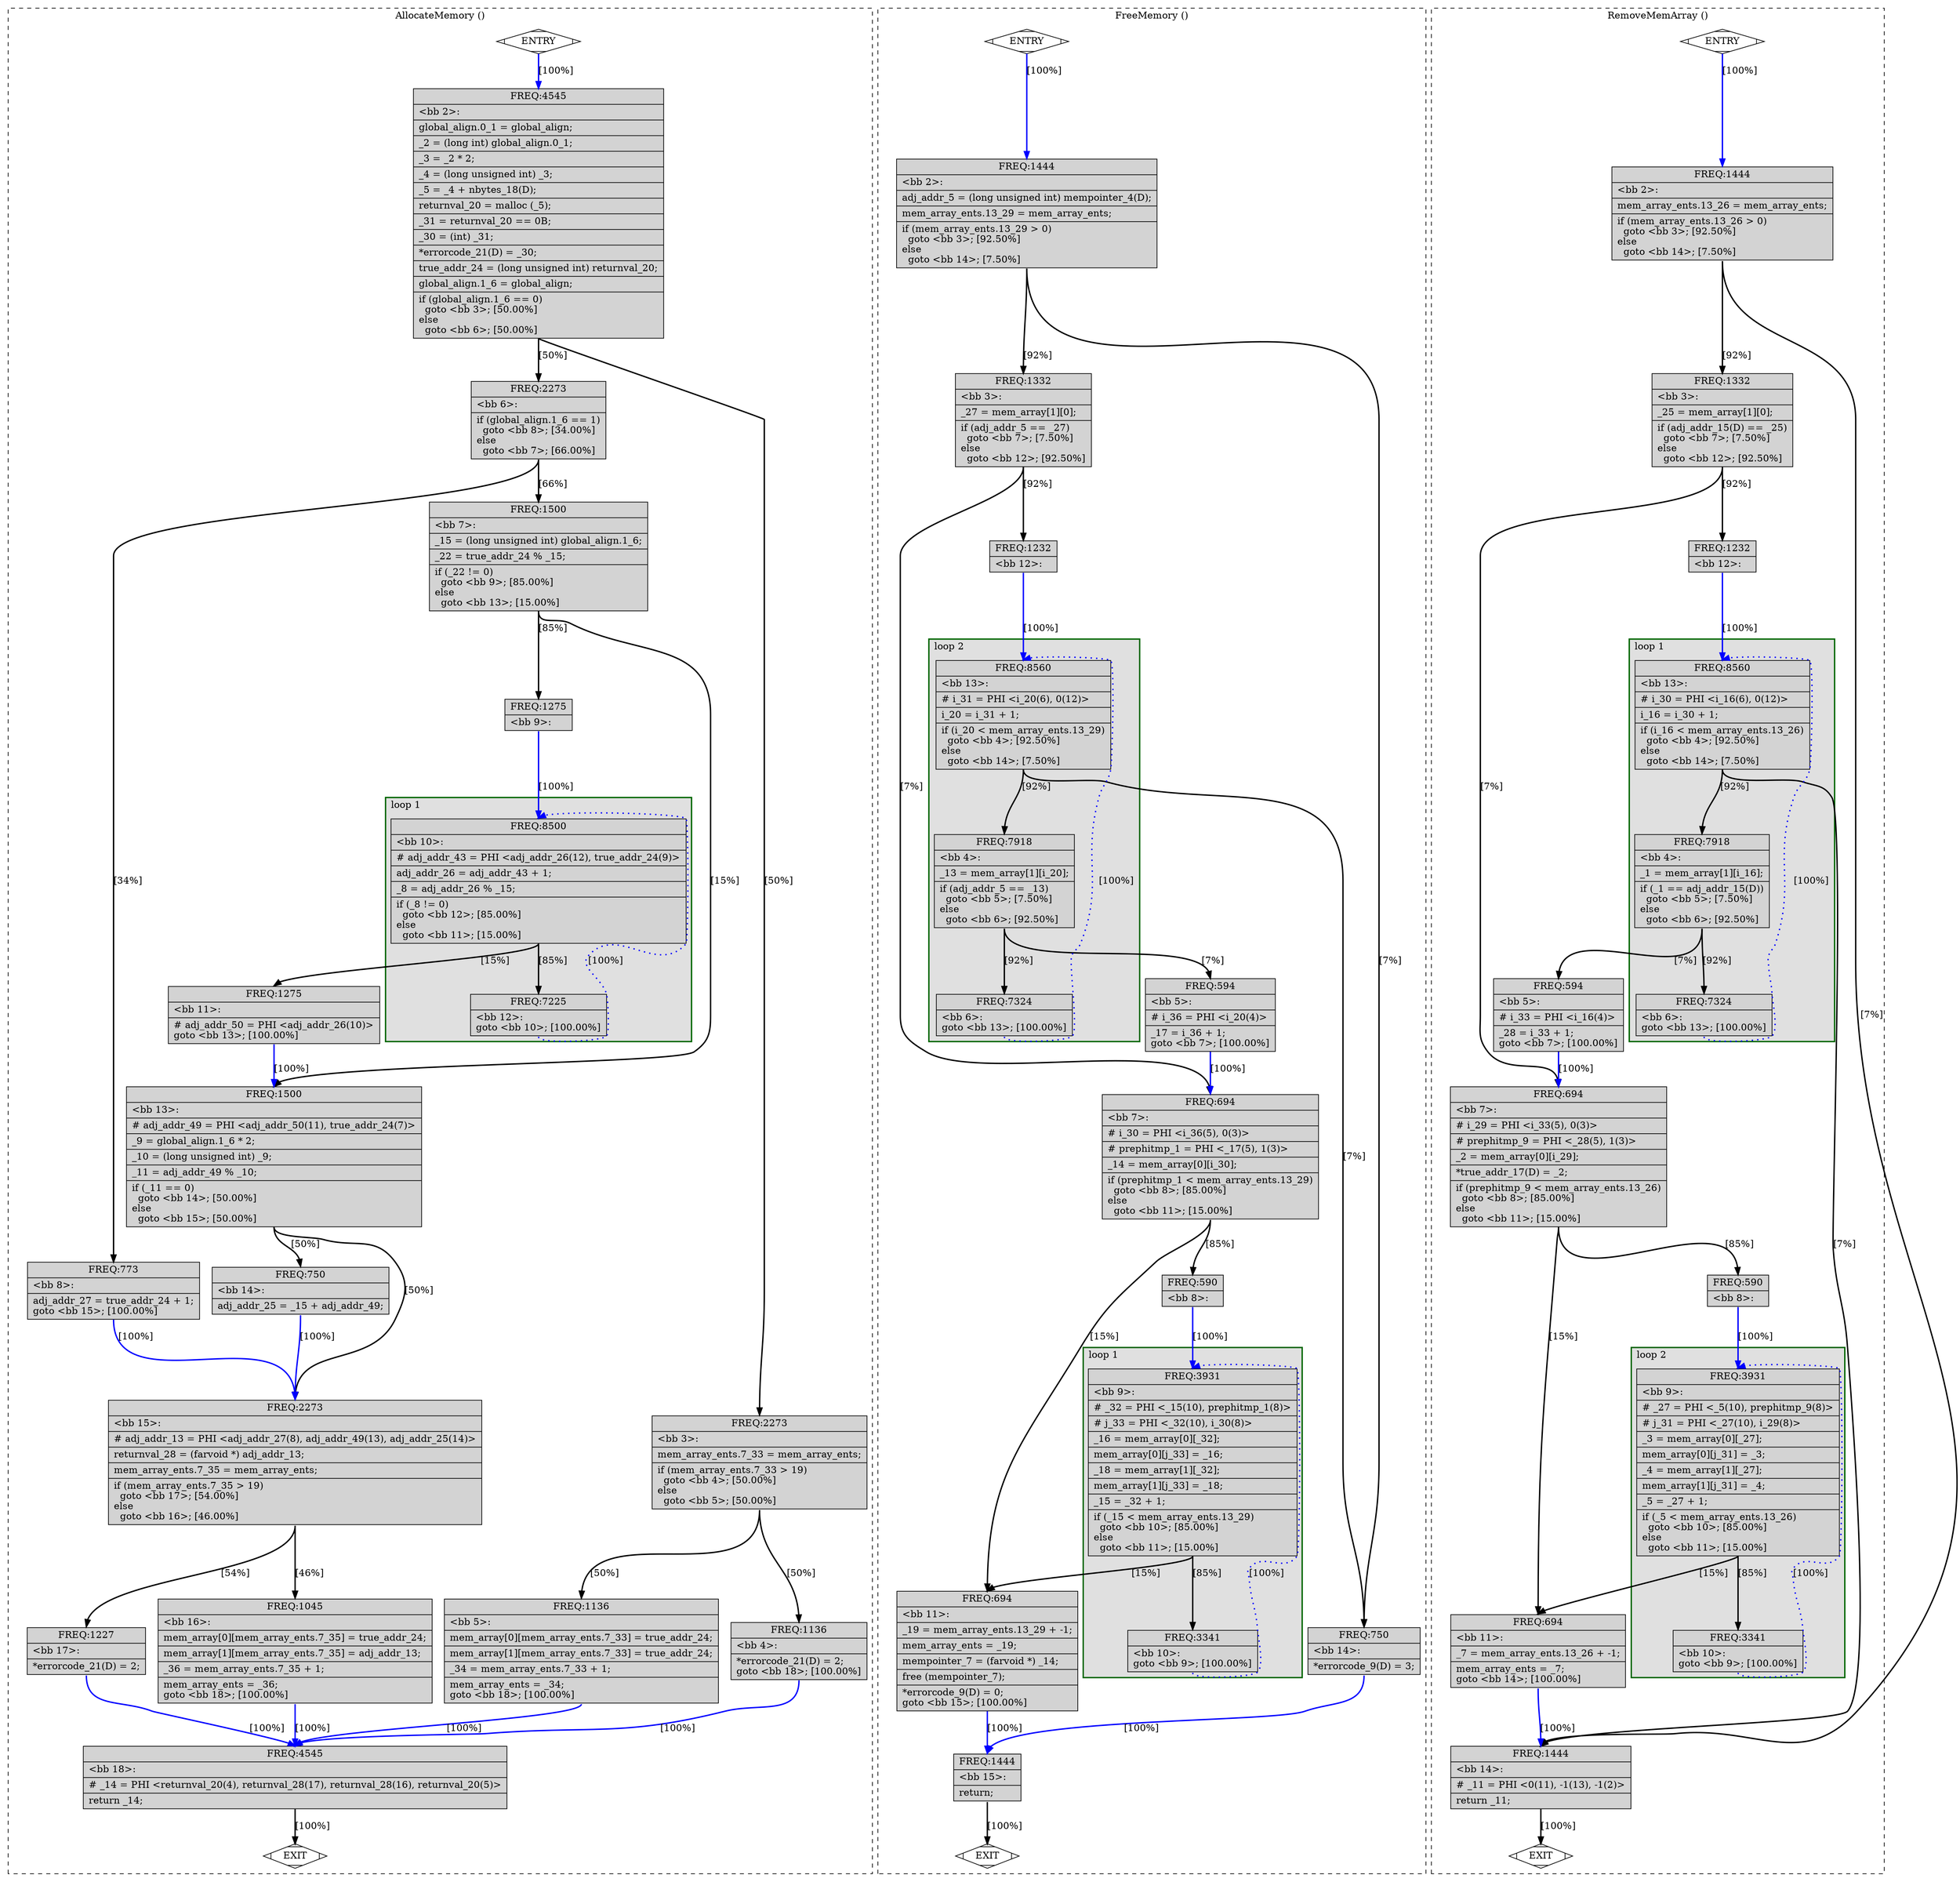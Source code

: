 digraph "sysspec.c.145t.cddce2" {
overlap=false;
subgraph "cluster_AllocateMemory" {
	style="dashed";
	color="black";
	label="AllocateMemory ()";
	subgraph cluster_52_1 {
	style="filled";
	color="darkgreen";
	fillcolor="grey88";
	label="loop 1";
	labeljust=l;
	penwidth=2;
	fn_52_basic_block_10 [shape=record,style=filled,fillcolor=lightgrey,label="{ FREQ:8500 |\<bb\ 10\>:\l\
|#\ adj_addr_43\ =\ PHI\ \<adj_addr_26(12),\ true_addr_24(9)\>\l\
|adj_addr_26\ =\ adj_addr_43\ +\ 1;\l\
|_8\ =\ adj_addr_26\ %\ _15;\l\
|if\ (_8\ !=\ 0)\l\
\ \ goto\ \<bb\ 12\>;\ [85.00%]\l\
else\l\
\ \ goto\ \<bb\ 11\>;\ [15.00%]\l\
}"];

	fn_52_basic_block_12 [shape=record,style=filled,fillcolor=lightgrey,label="{ FREQ:7225 |\<bb\ 12\>:\l\
goto\ \<bb\ 10\>;\ [100.00%]\l\
}"];

	}
	fn_52_basic_block_0 [shape=Mdiamond,style=filled,fillcolor=white,label="ENTRY"];

	fn_52_basic_block_1 [shape=Mdiamond,style=filled,fillcolor=white,label="EXIT"];

	fn_52_basic_block_2 [shape=record,style=filled,fillcolor=lightgrey,label="{ FREQ:4545 |\<bb\ 2\>:\l\
|global_align.0_1\ =\ global_align;\l\
|_2\ =\ (long\ int)\ global_align.0_1;\l\
|_3\ =\ _2\ *\ 2;\l\
|_4\ =\ (long\ unsigned\ int)\ _3;\l\
|_5\ =\ _4\ +\ nbytes_18(D);\l\
|returnval_20\ =\ malloc\ (_5);\l\
|_31\ =\ returnval_20\ ==\ 0B;\l\
|_30\ =\ (int)\ _31;\l\
|*errorcode_21(D)\ =\ _30;\l\
|true_addr_24\ =\ (long\ unsigned\ int)\ returnval_20;\l\
|global_align.1_6\ =\ global_align;\l\
|if\ (global_align.1_6\ ==\ 0)\l\
\ \ goto\ \<bb\ 3\>;\ [50.00%]\l\
else\l\
\ \ goto\ \<bb\ 6\>;\ [50.00%]\l\
}"];

	fn_52_basic_block_3 [shape=record,style=filled,fillcolor=lightgrey,label="{ FREQ:2273 |\<bb\ 3\>:\l\
|mem_array_ents.7_33\ =\ mem_array_ents;\l\
|if\ (mem_array_ents.7_33\ \>\ 19)\l\
\ \ goto\ \<bb\ 4\>;\ [50.00%]\l\
else\l\
\ \ goto\ \<bb\ 5\>;\ [50.00%]\l\
}"];

	fn_52_basic_block_4 [shape=record,style=filled,fillcolor=lightgrey,label="{ FREQ:1136 |\<bb\ 4\>:\l\
|*errorcode_21(D)\ =\ 2;\l\
goto\ \<bb\ 18\>;\ [100.00%]\l\
}"];

	fn_52_basic_block_5 [shape=record,style=filled,fillcolor=lightgrey,label="{ FREQ:1136 |\<bb\ 5\>:\l\
|mem_array[0][mem_array_ents.7_33]\ =\ true_addr_24;\l\
|mem_array[1][mem_array_ents.7_33]\ =\ true_addr_24;\l\
|_34\ =\ mem_array_ents.7_33\ +\ 1;\l\
|mem_array_ents\ =\ _34;\l\
goto\ \<bb\ 18\>;\ [100.00%]\l\
}"];

	fn_52_basic_block_6 [shape=record,style=filled,fillcolor=lightgrey,label="{ FREQ:2273 |\<bb\ 6\>:\l\
|if\ (global_align.1_6\ ==\ 1)\l\
\ \ goto\ \<bb\ 8\>;\ [34.00%]\l\
else\l\
\ \ goto\ \<bb\ 7\>;\ [66.00%]\l\
}"];

	fn_52_basic_block_7 [shape=record,style=filled,fillcolor=lightgrey,label="{ FREQ:1500 |\<bb\ 7\>:\l\
|_15\ =\ (long\ unsigned\ int)\ global_align.1_6;\l\
|_22\ =\ true_addr_24\ %\ _15;\l\
|if\ (_22\ !=\ 0)\l\
\ \ goto\ \<bb\ 9\>;\ [85.00%]\l\
else\l\
\ \ goto\ \<bb\ 13\>;\ [15.00%]\l\
}"];

	fn_52_basic_block_8 [shape=record,style=filled,fillcolor=lightgrey,label="{ FREQ:773 |\<bb\ 8\>:\l\
|adj_addr_27\ =\ true_addr_24\ +\ 1;\l\
goto\ \<bb\ 15\>;\ [100.00%]\l\
}"];

	fn_52_basic_block_9 [shape=record,style=filled,fillcolor=lightgrey,label="{ FREQ:1275 |\<bb\ 9\>:\l\
}"];

	fn_52_basic_block_11 [shape=record,style=filled,fillcolor=lightgrey,label="{ FREQ:1275 |\<bb\ 11\>:\l\
|#\ adj_addr_50\ =\ PHI\ \<adj_addr_26(10)\>\l\
goto\ \<bb\ 13\>;\ [100.00%]\l\
}"];

	fn_52_basic_block_13 [shape=record,style=filled,fillcolor=lightgrey,label="{ FREQ:1500 |\<bb\ 13\>:\l\
|#\ adj_addr_49\ =\ PHI\ \<adj_addr_50(11),\ true_addr_24(7)\>\l\
|_9\ =\ global_align.1_6\ *\ 2;\l\
|_10\ =\ (long\ unsigned\ int)\ _9;\l\
|_11\ =\ adj_addr_49\ %\ _10;\l\
|if\ (_11\ ==\ 0)\l\
\ \ goto\ \<bb\ 14\>;\ [50.00%]\l\
else\l\
\ \ goto\ \<bb\ 15\>;\ [50.00%]\l\
}"];

	fn_52_basic_block_14 [shape=record,style=filled,fillcolor=lightgrey,label="{ FREQ:750 |\<bb\ 14\>:\l\
|adj_addr_25\ =\ _15\ +\ adj_addr_49;\l\
}"];

	fn_52_basic_block_15 [shape=record,style=filled,fillcolor=lightgrey,label="{ FREQ:2273 |\<bb\ 15\>:\l\
|#\ adj_addr_13\ =\ PHI\ \<adj_addr_27(8),\ adj_addr_49(13),\ adj_addr_25(14)\>\l\
|returnval_28\ =\ (farvoid\ *)\ adj_addr_13;\l\
|mem_array_ents.7_35\ =\ mem_array_ents;\l\
|if\ (mem_array_ents.7_35\ \>\ 19)\l\
\ \ goto\ \<bb\ 17\>;\ [54.00%]\l\
else\l\
\ \ goto\ \<bb\ 16\>;\ [46.00%]\l\
}"];

	fn_52_basic_block_16 [shape=record,style=filled,fillcolor=lightgrey,label="{ FREQ:1045 |\<bb\ 16\>:\l\
|mem_array[0][mem_array_ents.7_35]\ =\ true_addr_24;\l\
|mem_array[1][mem_array_ents.7_35]\ =\ adj_addr_13;\l\
|_36\ =\ mem_array_ents.7_35\ +\ 1;\l\
|mem_array_ents\ =\ _36;\l\
goto\ \<bb\ 18\>;\ [100.00%]\l\
}"];

	fn_52_basic_block_17 [shape=record,style=filled,fillcolor=lightgrey,label="{ FREQ:1227 |\<bb\ 17\>:\l\
|*errorcode_21(D)\ =\ 2;\l\
}"];

	fn_52_basic_block_18 [shape=record,style=filled,fillcolor=lightgrey,label="{ FREQ:4545 |\<bb\ 18\>:\l\
|#\ _14\ =\ PHI\ \<returnval_20(4),\ returnval_28(17),\ returnval_28(16),\ returnval_20(5)\>\l\
|return\ _14;\l\
}"];

	fn_52_basic_block_0:s -> fn_52_basic_block_2:n [style="solid,bold",color=blue,weight=100,constraint=true, label="[100%]"];
	fn_52_basic_block_2:s -> fn_52_basic_block_3:n [style="solid,bold",color=black,weight=10,constraint=true, label="[50%]"];
	fn_52_basic_block_2:s -> fn_52_basic_block_6:n [style="solid,bold",color=black,weight=10,constraint=true, label="[50%]"];
	fn_52_basic_block_3:s -> fn_52_basic_block_4:n [style="solid,bold",color=black,weight=10,constraint=true, label="[50%]"];
	fn_52_basic_block_3:s -> fn_52_basic_block_5:n [style="solid,bold",color=black,weight=10,constraint=true, label="[50%]"];
	fn_52_basic_block_4:s -> fn_52_basic_block_18:n [style="solid,bold",color=blue,weight=100,constraint=true, label="[100%]"];
	fn_52_basic_block_5:s -> fn_52_basic_block_18:n [style="solid,bold",color=blue,weight=100,constraint=true, label="[100%]"];
	fn_52_basic_block_6:s -> fn_52_basic_block_8:n [style="solid,bold",color=black,weight=10,constraint=true, label="[34%]"];
	fn_52_basic_block_6:s -> fn_52_basic_block_7:n [style="solid,bold",color=black,weight=10,constraint=true, label="[66%]"];
	fn_52_basic_block_7:s -> fn_52_basic_block_9:n [style="solid,bold",color=black,weight=10,constraint=true, label="[85%]"];
	fn_52_basic_block_7:s -> fn_52_basic_block_13:n [style="solid,bold",color=black,weight=10,constraint=true, label="[15%]"];
	fn_52_basic_block_8:s -> fn_52_basic_block_15:n [style="solid,bold",color=blue,weight=100,constraint=true, label="[100%]"];
	fn_52_basic_block_9:s -> fn_52_basic_block_10:n [style="solid,bold",color=blue,weight=100,constraint=true, label="[100%]"];
	fn_52_basic_block_10:s -> fn_52_basic_block_12:n [style="solid,bold",color=black,weight=10,constraint=true, label="[85%]"];
	fn_52_basic_block_10:s -> fn_52_basic_block_11:n [style="solid,bold",color=black,weight=10,constraint=true, label="[15%]"];
	fn_52_basic_block_11:s -> fn_52_basic_block_13:n [style="solid,bold",color=blue,weight=100,constraint=true, label="[100%]"];
	fn_52_basic_block_12:s -> fn_52_basic_block_10:n [style="dotted,bold",color=blue,weight=10,constraint=false, label="[100%]"];
	fn_52_basic_block_13:s -> fn_52_basic_block_14:n [style="solid,bold",color=black,weight=10,constraint=true, label="[50%]"];
	fn_52_basic_block_13:s -> fn_52_basic_block_15:n [style="solid,bold",color=black,weight=10,constraint=true, label="[50%]"];
	fn_52_basic_block_14:s -> fn_52_basic_block_15:n [style="solid,bold",color=blue,weight=100,constraint=true, label="[100%]"];
	fn_52_basic_block_15:s -> fn_52_basic_block_17:n [style="solid,bold",color=black,weight=10,constraint=true, label="[54%]"];
	fn_52_basic_block_15:s -> fn_52_basic_block_16:n [style="solid,bold",color=black,weight=10,constraint=true, label="[46%]"];
	fn_52_basic_block_16:s -> fn_52_basic_block_18:n [style="solid,bold",color=blue,weight=100,constraint=true, label="[100%]"];
	fn_52_basic_block_17:s -> fn_52_basic_block_18:n [style="solid,bold",color=blue,weight=100,constraint=true, label="[100%]"];
	fn_52_basic_block_18:s -> fn_52_basic_block_1:n [style="solid,bold",color=black,weight=10,constraint=true, label="[100%]"];
	fn_52_basic_block_0:s -> fn_52_basic_block_1:n [style="invis",constraint=true];
}
subgraph "cluster_FreeMemory" {
	style="dashed";
	color="black";
	label="FreeMemory ()";
	subgraph cluster_53_1 {
	style="filled";
	color="darkgreen";
	fillcolor="grey88";
	label="loop 1";
	labeljust=l;
	penwidth=2;
	fn_53_basic_block_9 [shape=record,style=filled,fillcolor=lightgrey,label="{ FREQ:3931 |\<bb\ 9\>:\l\
|#\ _32\ =\ PHI\ \<_15(10),\ prephitmp_1(8)\>\l\
|#\ j_33\ =\ PHI\ \<_32(10),\ i_30(8)\>\l\
|_16\ =\ mem_array[0][_32];\l\
|mem_array[0][j_33]\ =\ _16;\l\
|_18\ =\ mem_array[1][_32];\l\
|mem_array[1][j_33]\ =\ _18;\l\
|_15\ =\ _32\ +\ 1;\l\
|if\ (_15\ \<\ mem_array_ents.13_29)\l\
\ \ goto\ \<bb\ 10\>;\ [85.00%]\l\
else\l\
\ \ goto\ \<bb\ 11\>;\ [15.00%]\l\
}"];

	fn_53_basic_block_10 [shape=record,style=filled,fillcolor=lightgrey,label="{ FREQ:3341 |\<bb\ 10\>:\l\
goto\ \<bb\ 9\>;\ [100.00%]\l\
}"];

	}
	subgraph cluster_53_2 {
	style="filled";
	color="darkgreen";
	fillcolor="grey88";
	label="loop 2";
	labeljust=l;
	penwidth=2;
	fn_53_basic_block_13 [shape=record,style=filled,fillcolor=lightgrey,label="{ FREQ:8560 |\<bb\ 13\>:\l\
|#\ i_31\ =\ PHI\ \<i_20(6),\ 0(12)\>\l\
|i_20\ =\ i_31\ +\ 1;\l\
|if\ (i_20\ \<\ mem_array_ents.13_29)\l\
\ \ goto\ \<bb\ 4\>;\ [92.50%]\l\
else\l\
\ \ goto\ \<bb\ 14\>;\ [7.50%]\l\
}"];

	fn_53_basic_block_4 [shape=record,style=filled,fillcolor=lightgrey,label="{ FREQ:7918 |\<bb\ 4\>:\l\
|_13\ =\ mem_array[1][i_20];\l\
|if\ (adj_addr_5\ ==\ _13)\l\
\ \ goto\ \<bb\ 5\>;\ [7.50%]\l\
else\l\
\ \ goto\ \<bb\ 6\>;\ [92.50%]\l\
}"];

	fn_53_basic_block_6 [shape=record,style=filled,fillcolor=lightgrey,label="{ FREQ:7324 |\<bb\ 6\>:\l\
goto\ \<bb\ 13\>;\ [100.00%]\l\
}"];

	}
	fn_53_basic_block_0 [shape=Mdiamond,style=filled,fillcolor=white,label="ENTRY"];

	fn_53_basic_block_1 [shape=Mdiamond,style=filled,fillcolor=white,label="EXIT"];

	fn_53_basic_block_2 [shape=record,style=filled,fillcolor=lightgrey,label="{ FREQ:1444 |\<bb\ 2\>:\l\
|adj_addr_5\ =\ (long\ unsigned\ int)\ mempointer_4(D);\l\
|mem_array_ents.13_29\ =\ mem_array_ents;\l\
|if\ (mem_array_ents.13_29\ \>\ 0)\l\
\ \ goto\ \<bb\ 3\>;\ [92.50%]\l\
else\l\
\ \ goto\ \<bb\ 14\>;\ [7.50%]\l\
}"];

	fn_53_basic_block_3 [shape=record,style=filled,fillcolor=lightgrey,label="{ FREQ:1332 |\<bb\ 3\>:\l\
|_27\ =\ mem_array[1][0];\l\
|if\ (adj_addr_5\ ==\ _27)\l\
\ \ goto\ \<bb\ 7\>;\ [7.50%]\l\
else\l\
\ \ goto\ \<bb\ 12\>;\ [92.50%]\l\
}"];

	fn_53_basic_block_5 [shape=record,style=filled,fillcolor=lightgrey,label="{ FREQ:594 |\<bb\ 5\>:\l\
|#\ i_36\ =\ PHI\ \<i_20(4)\>\l\
|_17\ =\ i_36\ +\ 1;\l\
goto\ \<bb\ 7\>;\ [100.00%]\l\
}"];

	fn_53_basic_block_7 [shape=record,style=filled,fillcolor=lightgrey,label="{ FREQ:694 |\<bb\ 7\>:\l\
|#\ i_30\ =\ PHI\ \<i_36(5),\ 0(3)\>\l\
|#\ prephitmp_1\ =\ PHI\ \<_17(5),\ 1(3)\>\l\
|_14\ =\ mem_array[0][i_30];\l\
|if\ (prephitmp_1\ \<\ mem_array_ents.13_29)\l\
\ \ goto\ \<bb\ 8\>;\ [85.00%]\l\
else\l\
\ \ goto\ \<bb\ 11\>;\ [15.00%]\l\
}"];

	fn_53_basic_block_8 [shape=record,style=filled,fillcolor=lightgrey,label="{ FREQ:590 |\<bb\ 8\>:\l\
}"];

	fn_53_basic_block_11 [shape=record,style=filled,fillcolor=lightgrey,label="{ FREQ:694 |\<bb\ 11\>:\l\
|_19\ =\ mem_array_ents.13_29\ +\ -1;\l\
|mem_array_ents\ =\ _19;\l\
|mempointer_7\ =\ (farvoid\ *)\ _14;\l\
|free\ (mempointer_7);\l\
|*errorcode_9(D)\ =\ 0;\l\
goto\ \<bb\ 15\>;\ [100.00%]\l\
}"];

	fn_53_basic_block_12 [shape=record,style=filled,fillcolor=lightgrey,label="{ FREQ:1232 |\<bb\ 12\>:\l\
}"];

	fn_53_basic_block_14 [shape=record,style=filled,fillcolor=lightgrey,label="{ FREQ:750 |\<bb\ 14\>:\l\
|*errorcode_9(D)\ =\ 3;\l\
}"];

	fn_53_basic_block_15 [shape=record,style=filled,fillcolor=lightgrey,label="{ FREQ:1444 |\<bb\ 15\>:\l\
|return;\l\
}"];

	fn_53_basic_block_0:s -> fn_53_basic_block_2:n [style="solid,bold",color=blue,weight=100,constraint=true, label="[100%]"];
	fn_53_basic_block_2:s -> fn_53_basic_block_3:n [style="solid,bold",color=black,weight=10,constraint=true, label="[92%]"];
	fn_53_basic_block_2:s -> fn_53_basic_block_14:n [style="solid,bold",color=black,weight=10,constraint=true, label="[7%]"];
	fn_53_basic_block_3:s -> fn_53_basic_block_7:n [style="solid,bold",color=black,weight=10,constraint=true, label="[7%]"];
	fn_53_basic_block_3:s -> fn_53_basic_block_12:n [style="solid,bold",color=black,weight=10,constraint=true, label="[92%]"];
	fn_53_basic_block_4:s -> fn_53_basic_block_5:n [style="solid,bold",color=black,weight=10,constraint=true, label="[7%]"];
	fn_53_basic_block_4:s -> fn_53_basic_block_6:n [style="solid,bold",color=black,weight=10,constraint=true, label="[92%]"];
	fn_53_basic_block_5:s -> fn_53_basic_block_7:n [style="solid,bold",color=blue,weight=100,constraint=true, label="[100%]"];
	fn_53_basic_block_6:s -> fn_53_basic_block_13:n [style="dotted,bold",color=blue,weight=10,constraint=false, label="[100%]"];
	fn_53_basic_block_7:s -> fn_53_basic_block_8:n [style="solid,bold",color=black,weight=10,constraint=true, label="[85%]"];
	fn_53_basic_block_7:s -> fn_53_basic_block_11:n [style="solid,bold",color=black,weight=10,constraint=true, label="[15%]"];
	fn_53_basic_block_8:s -> fn_53_basic_block_9:n [style="solid,bold",color=blue,weight=100,constraint=true, label="[100%]"];
	fn_53_basic_block_9:s -> fn_53_basic_block_10:n [style="solid,bold",color=black,weight=10,constraint=true, label="[85%]"];
	fn_53_basic_block_9:s -> fn_53_basic_block_11:n [style="solid,bold",color=black,weight=10,constraint=true, label="[15%]"];
	fn_53_basic_block_10:s -> fn_53_basic_block_9:n [style="dotted,bold",color=blue,weight=10,constraint=false, label="[100%]"];
	fn_53_basic_block_11:s -> fn_53_basic_block_15:n [style="solid,bold",color=blue,weight=100,constraint=true, label="[100%]"];
	fn_53_basic_block_12:s -> fn_53_basic_block_13:n [style="solid,bold",color=blue,weight=100,constraint=true, label="[100%]"];
	fn_53_basic_block_13:s -> fn_53_basic_block_4:n [style="solid,bold",color=black,weight=10,constraint=true, label="[92%]"];
	fn_53_basic_block_13:s -> fn_53_basic_block_14:n [style="solid,bold",color=black,weight=10,constraint=true, label="[7%]"];
	fn_53_basic_block_14:s -> fn_53_basic_block_15:n [style="solid,bold",color=blue,weight=100,constraint=true, label="[100%]"];
	fn_53_basic_block_15:s -> fn_53_basic_block_1:n [style="solid,bold",color=black,weight=10,constraint=true, label="[100%]"];
	fn_53_basic_block_0:s -> fn_53_basic_block_1:n [style="invis",constraint=true];
}
subgraph "cluster_RemoveMemArray" {
	style="dashed";
	color="black";
	label="RemoveMemArray ()";
	subgraph cluster_57_2 {
	style="filled";
	color="darkgreen";
	fillcolor="grey88";
	label="loop 2";
	labeljust=l;
	penwidth=2;
	fn_57_basic_block_9 [shape=record,style=filled,fillcolor=lightgrey,label="{ FREQ:3931 |\<bb\ 9\>:\l\
|#\ _27\ =\ PHI\ \<_5(10),\ prephitmp_9(8)\>\l\
|#\ j_31\ =\ PHI\ \<_27(10),\ i_29(8)\>\l\
|_3\ =\ mem_array[0][_27];\l\
|mem_array[0][j_31]\ =\ _3;\l\
|_4\ =\ mem_array[1][_27];\l\
|mem_array[1][j_31]\ =\ _4;\l\
|_5\ =\ _27\ +\ 1;\l\
|if\ (_5\ \<\ mem_array_ents.13_26)\l\
\ \ goto\ \<bb\ 10\>;\ [85.00%]\l\
else\l\
\ \ goto\ \<bb\ 11\>;\ [15.00%]\l\
}"];

	fn_57_basic_block_10 [shape=record,style=filled,fillcolor=lightgrey,label="{ FREQ:3341 |\<bb\ 10\>:\l\
goto\ \<bb\ 9\>;\ [100.00%]\l\
}"];

	}
	subgraph cluster_57_1 {
	style="filled";
	color="darkgreen";
	fillcolor="grey88";
	label="loop 1";
	labeljust=l;
	penwidth=2;
	fn_57_basic_block_13 [shape=record,style=filled,fillcolor=lightgrey,label="{ FREQ:8560 |\<bb\ 13\>:\l\
|#\ i_30\ =\ PHI\ \<i_16(6),\ 0(12)\>\l\
|i_16\ =\ i_30\ +\ 1;\l\
|if\ (i_16\ \<\ mem_array_ents.13_26)\l\
\ \ goto\ \<bb\ 4\>;\ [92.50%]\l\
else\l\
\ \ goto\ \<bb\ 14\>;\ [7.50%]\l\
}"];

	fn_57_basic_block_4 [shape=record,style=filled,fillcolor=lightgrey,label="{ FREQ:7918 |\<bb\ 4\>:\l\
|_1\ =\ mem_array[1][i_16];\l\
|if\ (_1\ ==\ adj_addr_15(D))\l\
\ \ goto\ \<bb\ 5\>;\ [7.50%]\l\
else\l\
\ \ goto\ \<bb\ 6\>;\ [92.50%]\l\
}"];

	fn_57_basic_block_6 [shape=record,style=filled,fillcolor=lightgrey,label="{ FREQ:7324 |\<bb\ 6\>:\l\
goto\ \<bb\ 13\>;\ [100.00%]\l\
}"];

	}
	fn_57_basic_block_0 [shape=Mdiamond,style=filled,fillcolor=white,label="ENTRY"];

	fn_57_basic_block_1 [shape=Mdiamond,style=filled,fillcolor=white,label="EXIT"];

	fn_57_basic_block_2 [shape=record,style=filled,fillcolor=lightgrey,label="{ FREQ:1444 |\<bb\ 2\>:\l\
|mem_array_ents.13_26\ =\ mem_array_ents;\l\
|if\ (mem_array_ents.13_26\ \>\ 0)\l\
\ \ goto\ \<bb\ 3\>;\ [92.50%]\l\
else\l\
\ \ goto\ \<bb\ 14\>;\ [7.50%]\l\
}"];

	fn_57_basic_block_3 [shape=record,style=filled,fillcolor=lightgrey,label="{ FREQ:1332 |\<bb\ 3\>:\l\
|_25\ =\ mem_array[1][0];\l\
|if\ (adj_addr_15(D)\ ==\ _25)\l\
\ \ goto\ \<bb\ 7\>;\ [7.50%]\l\
else\l\
\ \ goto\ \<bb\ 12\>;\ [92.50%]\l\
}"];

	fn_57_basic_block_5 [shape=record,style=filled,fillcolor=lightgrey,label="{ FREQ:594 |\<bb\ 5\>:\l\
|#\ i_33\ =\ PHI\ \<i_16(4)\>\l\
|_28\ =\ i_33\ +\ 1;\l\
goto\ \<bb\ 7\>;\ [100.00%]\l\
}"];

	fn_57_basic_block_7 [shape=record,style=filled,fillcolor=lightgrey,label="{ FREQ:694 |\<bb\ 7\>:\l\
|#\ i_29\ =\ PHI\ \<i_33(5),\ 0(3)\>\l\
|#\ prephitmp_9\ =\ PHI\ \<_28(5),\ 1(3)\>\l\
|_2\ =\ mem_array[0][i_29];\l\
|*true_addr_17(D)\ =\ _2;\l\
|if\ (prephitmp_9\ \<\ mem_array_ents.13_26)\l\
\ \ goto\ \<bb\ 8\>;\ [85.00%]\l\
else\l\
\ \ goto\ \<bb\ 11\>;\ [15.00%]\l\
}"];

	fn_57_basic_block_8 [shape=record,style=filled,fillcolor=lightgrey,label="{ FREQ:590 |\<bb\ 8\>:\l\
}"];

	fn_57_basic_block_11 [shape=record,style=filled,fillcolor=lightgrey,label="{ FREQ:694 |\<bb\ 11\>:\l\
|_7\ =\ mem_array_ents.13_26\ +\ -1;\l\
|mem_array_ents\ =\ _7;\l\
goto\ \<bb\ 14\>;\ [100.00%]\l\
}"];

	fn_57_basic_block_12 [shape=record,style=filled,fillcolor=lightgrey,label="{ FREQ:1232 |\<bb\ 12\>:\l\
}"];

	fn_57_basic_block_14 [shape=record,style=filled,fillcolor=lightgrey,label="{ FREQ:1444 |\<bb\ 14\>:\l\
|#\ _11\ =\ PHI\ \<0(11),\ -1(13),\ -1(2)\>\l\
|return\ _11;\l\
}"];

	fn_57_basic_block_0:s -> fn_57_basic_block_2:n [style="solid,bold",color=blue,weight=100,constraint=true, label="[100%]"];
	fn_57_basic_block_2:s -> fn_57_basic_block_3:n [style="solid,bold",color=black,weight=10,constraint=true, label="[92%]"];
	fn_57_basic_block_2:s -> fn_57_basic_block_14:n [style="solid,bold",color=black,weight=10,constraint=true, label="[7%]"];
	fn_57_basic_block_3:s -> fn_57_basic_block_7:n [style="solid,bold",color=black,weight=10,constraint=true, label="[7%]"];
	fn_57_basic_block_3:s -> fn_57_basic_block_12:n [style="solid,bold",color=black,weight=10,constraint=true, label="[92%]"];
	fn_57_basic_block_4:s -> fn_57_basic_block_5:n [style="solid,bold",color=black,weight=10,constraint=true, label="[7%]"];
	fn_57_basic_block_4:s -> fn_57_basic_block_6:n [style="solid,bold",color=black,weight=10,constraint=true, label="[92%]"];
	fn_57_basic_block_5:s -> fn_57_basic_block_7:n [style="solid,bold",color=blue,weight=100,constraint=true, label="[100%]"];
	fn_57_basic_block_6:s -> fn_57_basic_block_13:n [style="dotted,bold",color=blue,weight=10,constraint=false, label="[100%]"];
	fn_57_basic_block_7:s -> fn_57_basic_block_8:n [style="solid,bold",color=black,weight=10,constraint=true, label="[85%]"];
	fn_57_basic_block_7:s -> fn_57_basic_block_11:n [style="solid,bold",color=black,weight=10,constraint=true, label="[15%]"];
	fn_57_basic_block_8:s -> fn_57_basic_block_9:n [style="solid,bold",color=blue,weight=100,constraint=true, label="[100%]"];
	fn_57_basic_block_9:s -> fn_57_basic_block_10:n [style="solid,bold",color=black,weight=10,constraint=true, label="[85%]"];
	fn_57_basic_block_9:s -> fn_57_basic_block_11:n [style="solid,bold",color=black,weight=10,constraint=true, label="[15%]"];
	fn_57_basic_block_10:s -> fn_57_basic_block_9:n [style="dotted,bold",color=blue,weight=10,constraint=false, label="[100%]"];
	fn_57_basic_block_11:s -> fn_57_basic_block_14:n [style="solid,bold",color=blue,weight=100,constraint=true, label="[100%]"];
	fn_57_basic_block_12:s -> fn_57_basic_block_13:n [style="solid,bold",color=blue,weight=100,constraint=true, label="[100%]"];
	fn_57_basic_block_13:s -> fn_57_basic_block_4:n [style="solid,bold",color=black,weight=10,constraint=true, label="[92%]"];
	fn_57_basic_block_13:s -> fn_57_basic_block_14:n [style="solid,bold",color=black,weight=10,constraint=true, label="[7%]"];
	fn_57_basic_block_14:s -> fn_57_basic_block_1:n [style="solid,bold",color=black,weight=10,constraint=true, label="[100%]"];
	fn_57_basic_block_0:s -> fn_57_basic_block_1:n [style="invis",constraint=true];
}
}
